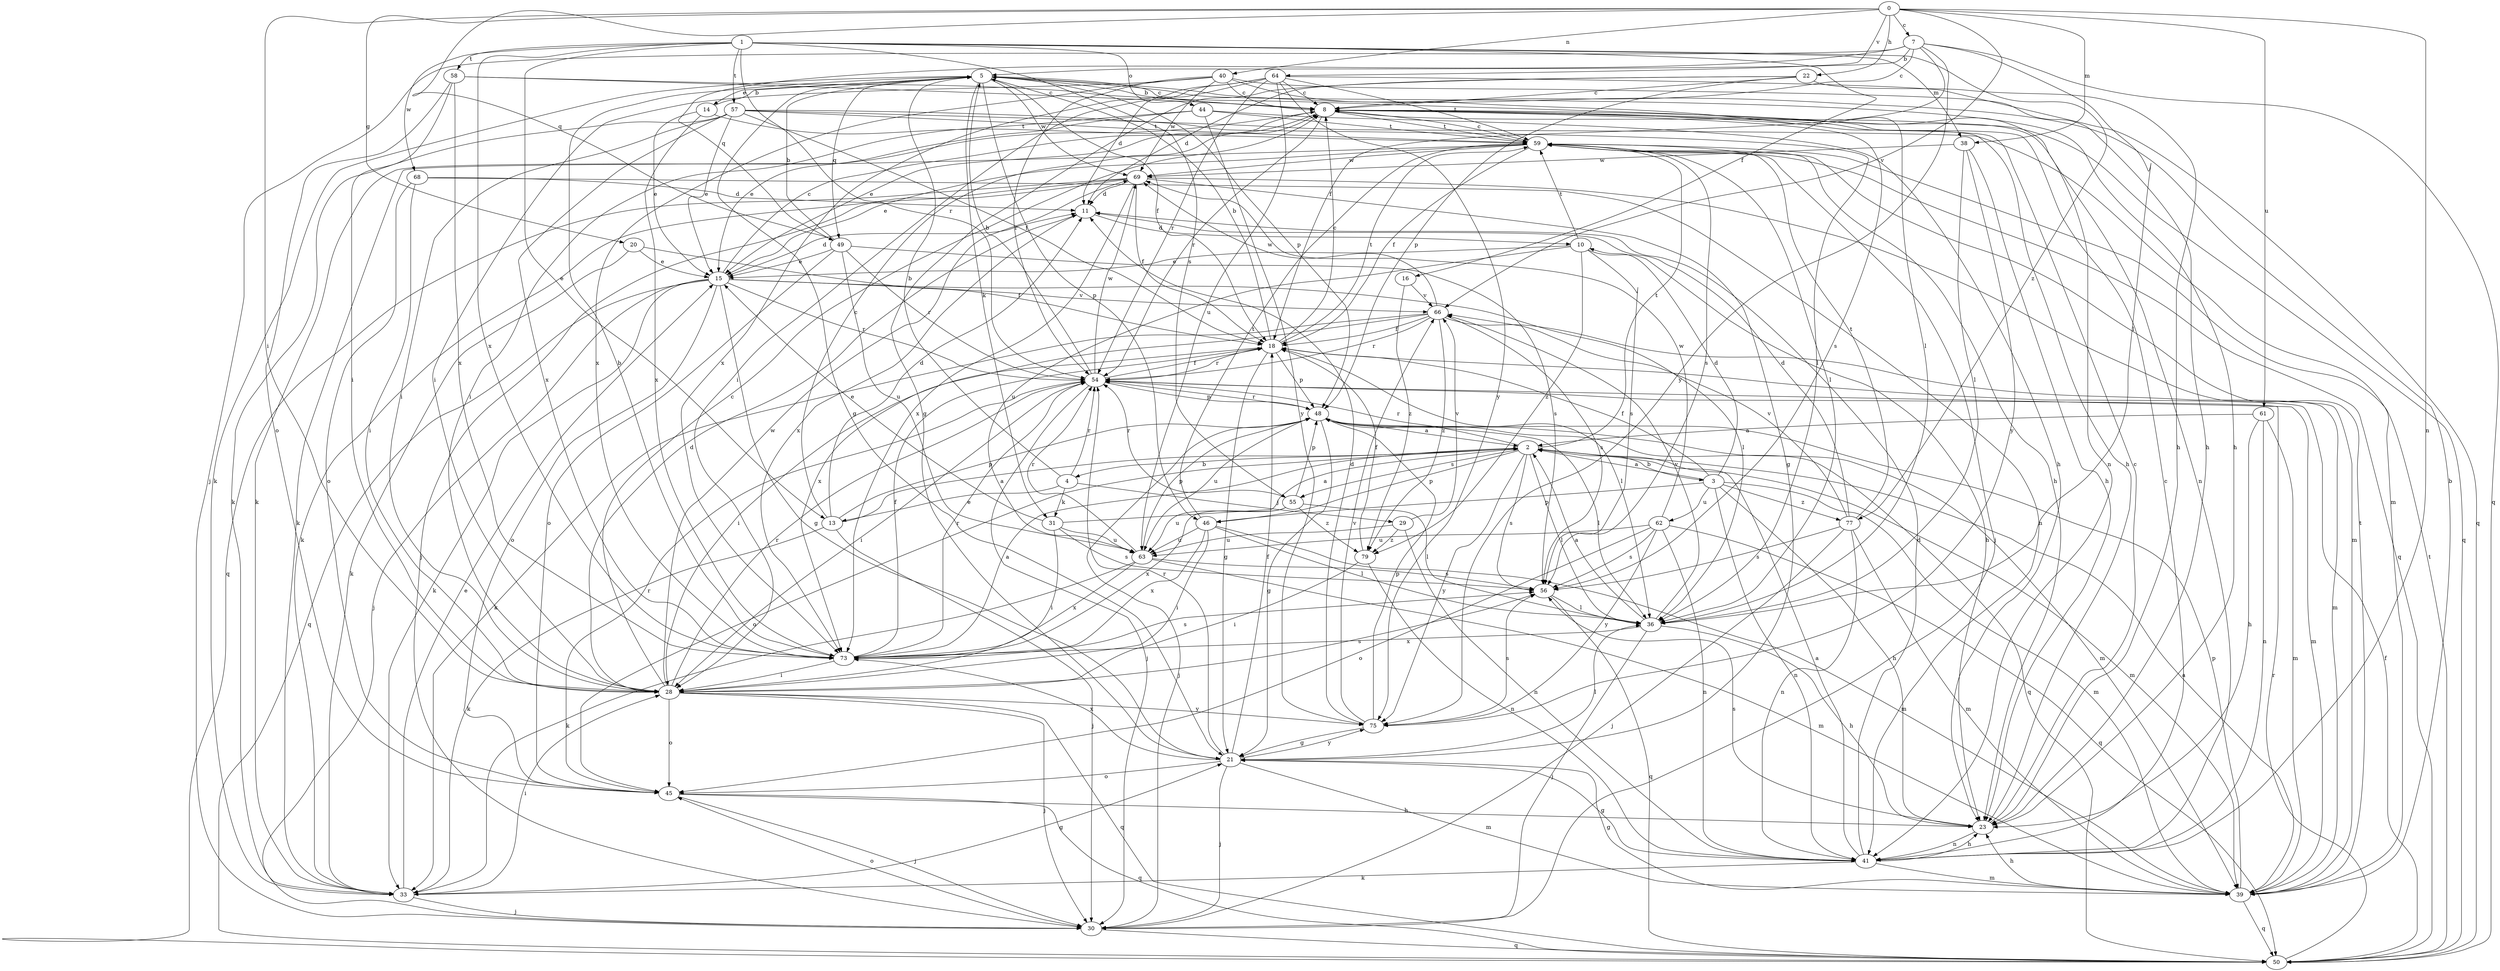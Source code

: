 strict digraph  {
0;
1;
2;
3;
4;
5;
7;
8;
10;
11;
13;
14;
15;
16;
18;
20;
21;
22;
23;
28;
29;
30;
31;
33;
36;
38;
39;
40;
41;
44;
45;
46;
48;
49;
50;
54;
55;
56;
57;
58;
59;
61;
62;
63;
64;
66;
68;
69;
73;
75;
77;
79;
0 -> 7  [label=c];
0 -> 20  [label=g];
0 -> 22  [label=h];
0 -> 28  [label=i];
0 -> 38  [label=m];
0 -> 40  [label=n];
0 -> 41  [label=n];
0 -> 49  [label=q];
0 -> 61  [label=u];
0 -> 64  [label=v];
0 -> 66  [label=v];
1 -> 13  [label=e];
1 -> 16  [label=f];
1 -> 38  [label=m];
1 -> 44  [label=o];
1 -> 54  [label=r];
1 -> 55  [label=s];
1 -> 57  [label=t];
1 -> 58  [label=t];
1 -> 68  [label=w];
1 -> 73  [label=x];
1 -> 77  [label=z];
2 -> 3  [label=b];
2 -> 4  [label=b];
2 -> 36  [label=l];
2 -> 39  [label=m];
2 -> 45  [label=o];
2 -> 46  [label=p];
2 -> 54  [label=r];
2 -> 55  [label=s];
2 -> 56  [label=s];
2 -> 59  [label=t];
2 -> 75  [label=y];
3 -> 2  [label=a];
3 -> 10  [label=d];
3 -> 18  [label=f];
3 -> 23  [label=h];
3 -> 39  [label=m];
3 -> 41  [label=n];
3 -> 46  [label=p];
3 -> 62  [label=u];
3 -> 77  [label=z];
4 -> 5  [label=b];
4 -> 13  [label=e];
4 -> 29  [label=j];
4 -> 31  [label=k];
4 -> 54  [label=r];
5 -> 8  [label=c];
5 -> 14  [label=e];
5 -> 18  [label=f];
5 -> 21  [label=g];
5 -> 23  [label=h];
5 -> 31  [label=k];
5 -> 33  [label=k];
5 -> 46  [label=p];
5 -> 48  [label=p];
5 -> 49  [label=q];
5 -> 69  [label=w];
7 -> 5  [label=b];
7 -> 8  [label=c];
7 -> 18  [label=f];
7 -> 30  [label=j];
7 -> 36  [label=l];
7 -> 49  [label=q];
7 -> 50  [label=q];
7 -> 75  [label=y];
8 -> 5  [label=b];
8 -> 15  [label=e];
8 -> 23  [label=h];
8 -> 33  [label=k];
8 -> 41  [label=n];
8 -> 50  [label=q];
8 -> 54  [label=r];
8 -> 56  [label=s];
8 -> 59  [label=t];
10 -> 15  [label=e];
10 -> 23  [label=h];
10 -> 56  [label=s];
10 -> 59  [label=t];
10 -> 63  [label=u];
10 -> 79  [label=z];
11 -> 10  [label=d];
11 -> 73  [label=x];
13 -> 2  [label=a];
13 -> 8  [label=c];
13 -> 11  [label=d];
13 -> 30  [label=j];
13 -> 33  [label=k];
13 -> 48  [label=p];
14 -> 5  [label=b];
14 -> 15  [label=e];
14 -> 59  [label=t];
14 -> 73  [label=x];
15 -> 8  [label=c];
15 -> 11  [label=d];
15 -> 21  [label=g];
15 -> 30  [label=j];
15 -> 33  [label=k];
15 -> 36  [label=l];
15 -> 45  [label=o];
15 -> 50  [label=q];
15 -> 54  [label=r];
15 -> 66  [label=v];
16 -> 66  [label=v];
16 -> 79  [label=z];
18 -> 5  [label=b];
18 -> 8  [label=c];
18 -> 21  [label=g];
18 -> 28  [label=i];
18 -> 36  [label=l];
18 -> 48  [label=p];
18 -> 54  [label=r];
18 -> 59  [label=t];
20 -> 15  [label=e];
20 -> 18  [label=f];
20 -> 33  [label=k];
21 -> 18  [label=f];
21 -> 30  [label=j];
21 -> 36  [label=l];
21 -> 39  [label=m];
21 -> 45  [label=o];
21 -> 54  [label=r];
21 -> 73  [label=x];
21 -> 75  [label=y];
22 -> 8  [label=c];
22 -> 11  [label=d];
22 -> 21  [label=g];
22 -> 23  [label=h];
22 -> 48  [label=p];
23 -> 8  [label=c];
23 -> 41  [label=n];
23 -> 56  [label=s];
28 -> 8  [label=c];
28 -> 11  [label=d];
28 -> 30  [label=j];
28 -> 45  [label=o];
28 -> 50  [label=q];
28 -> 54  [label=r];
28 -> 56  [label=s];
28 -> 69  [label=w];
28 -> 75  [label=y];
29 -> 41  [label=n];
29 -> 63  [label=u];
29 -> 66  [label=v];
29 -> 79  [label=z];
30 -> 45  [label=o];
30 -> 50  [label=q];
31 -> 2  [label=a];
31 -> 15  [label=e];
31 -> 28  [label=i];
31 -> 56  [label=s];
31 -> 63  [label=u];
33 -> 15  [label=e];
33 -> 21  [label=g];
33 -> 28  [label=i];
33 -> 30  [label=j];
36 -> 2  [label=a];
36 -> 23  [label=h];
36 -> 30  [label=j];
36 -> 66  [label=v];
36 -> 73  [label=x];
38 -> 23  [label=h];
38 -> 36  [label=l];
38 -> 69  [label=w];
38 -> 75  [label=y];
39 -> 2  [label=a];
39 -> 5  [label=b];
39 -> 21  [label=g];
39 -> 23  [label=h];
39 -> 48  [label=p];
39 -> 50  [label=q];
39 -> 59  [label=t];
40 -> 8  [label=c];
40 -> 23  [label=h];
40 -> 28  [label=i];
40 -> 36  [label=l];
40 -> 54  [label=r];
40 -> 69  [label=w];
40 -> 73  [label=x];
41 -> 2  [label=a];
41 -> 8  [label=c];
41 -> 11  [label=d];
41 -> 21  [label=g];
41 -> 23  [label=h];
41 -> 33  [label=k];
41 -> 39  [label=m];
44 -> 15  [label=e];
44 -> 23  [label=h];
44 -> 28  [label=i];
44 -> 59  [label=t];
44 -> 75  [label=y];
45 -> 23  [label=h];
45 -> 30  [label=j];
45 -> 50  [label=q];
45 -> 54  [label=r];
46 -> 28  [label=i];
46 -> 36  [label=l];
46 -> 39  [label=m];
46 -> 59  [label=t];
46 -> 63  [label=u];
46 -> 73  [label=x];
48 -> 2  [label=a];
48 -> 21  [label=g];
48 -> 30  [label=j];
48 -> 36  [label=l];
48 -> 39  [label=m];
48 -> 50  [label=q];
48 -> 54  [label=r];
48 -> 63  [label=u];
49 -> 5  [label=b];
49 -> 15  [label=e];
49 -> 45  [label=o];
49 -> 54  [label=r];
49 -> 56  [label=s];
49 -> 63  [label=u];
50 -> 18  [label=f];
50 -> 54  [label=r];
50 -> 59  [label=t];
54 -> 5  [label=b];
54 -> 18  [label=f];
54 -> 28  [label=i];
54 -> 30  [label=j];
54 -> 39  [label=m];
54 -> 48  [label=p];
54 -> 69  [label=w];
55 -> 36  [label=l];
55 -> 48  [label=p];
55 -> 54  [label=r];
55 -> 63  [label=u];
55 -> 73  [label=x];
55 -> 79  [label=z];
56 -> 36  [label=l];
56 -> 50  [label=q];
57 -> 15  [label=e];
57 -> 18  [label=f];
57 -> 28  [label=i];
57 -> 33  [label=k];
57 -> 36  [label=l];
57 -> 39  [label=m];
57 -> 59  [label=t];
57 -> 73  [label=x];
58 -> 8  [label=c];
58 -> 28  [label=i];
58 -> 41  [label=n];
58 -> 45  [label=o];
58 -> 73  [label=x];
59 -> 8  [label=c];
59 -> 15  [label=e];
59 -> 18  [label=f];
59 -> 23  [label=h];
59 -> 30  [label=j];
59 -> 33  [label=k];
59 -> 36  [label=l];
59 -> 50  [label=q];
59 -> 56  [label=s];
59 -> 69  [label=w];
61 -> 2  [label=a];
61 -> 23  [label=h];
61 -> 39  [label=m];
61 -> 41  [label=n];
62 -> 41  [label=n];
62 -> 45  [label=o];
62 -> 50  [label=q];
62 -> 56  [label=s];
62 -> 63  [label=u];
62 -> 69  [label=w];
62 -> 75  [label=y];
63 -> 33  [label=k];
63 -> 39  [label=m];
63 -> 48  [label=p];
63 -> 54  [label=r];
63 -> 56  [label=s];
63 -> 73  [label=x];
64 -> 8  [label=c];
64 -> 11  [label=d];
64 -> 28  [label=i];
64 -> 50  [label=q];
64 -> 54  [label=r];
64 -> 59  [label=t];
64 -> 63  [label=u];
64 -> 73  [label=x];
64 -> 75  [label=y];
66 -> 18  [label=f];
66 -> 33  [label=k];
66 -> 39  [label=m];
66 -> 54  [label=r];
66 -> 56  [label=s];
66 -> 69  [label=w];
66 -> 73  [label=x];
66 -> 79  [label=z];
68 -> 11  [label=d];
68 -> 28  [label=i];
68 -> 41  [label=n];
68 -> 45  [label=o];
69 -> 11  [label=d];
69 -> 18  [label=f];
69 -> 21  [label=g];
69 -> 30  [label=j];
69 -> 33  [label=k];
69 -> 39  [label=m];
69 -> 50  [label=q];
69 -> 73  [label=x];
73 -> 2  [label=a];
73 -> 5  [label=b];
73 -> 18  [label=f];
73 -> 28  [label=i];
73 -> 54  [label=r];
73 -> 56  [label=s];
75 -> 11  [label=d];
75 -> 21  [label=g];
75 -> 48  [label=p];
75 -> 56  [label=s];
75 -> 66  [label=v];
77 -> 11  [label=d];
77 -> 30  [label=j];
77 -> 39  [label=m];
77 -> 41  [label=n];
77 -> 56  [label=s];
77 -> 59  [label=t];
77 -> 66  [label=v];
79 -> 18  [label=f];
79 -> 28  [label=i];
79 -> 41  [label=n];
}
